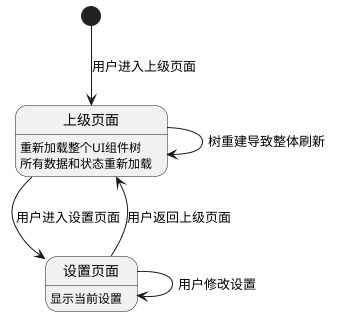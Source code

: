 @startuml 全局刷新方式状态图

[*] --> 上级页面 : 用户进入上级页面
上级页面 --> 设置页面 : 用户进入设置页面
设置页面 : 显示当前设置
设置页面 --> 设置页面 : 用户修改设置
设置页面 --> 上级页面 : 用户返回上级页面
上级页面 --> 上级页面 : 树重建导致整体刷新
上级页面 : 重新加载整个UI组件树
上级页面 : 所有数据和状态重新加载

@enduml